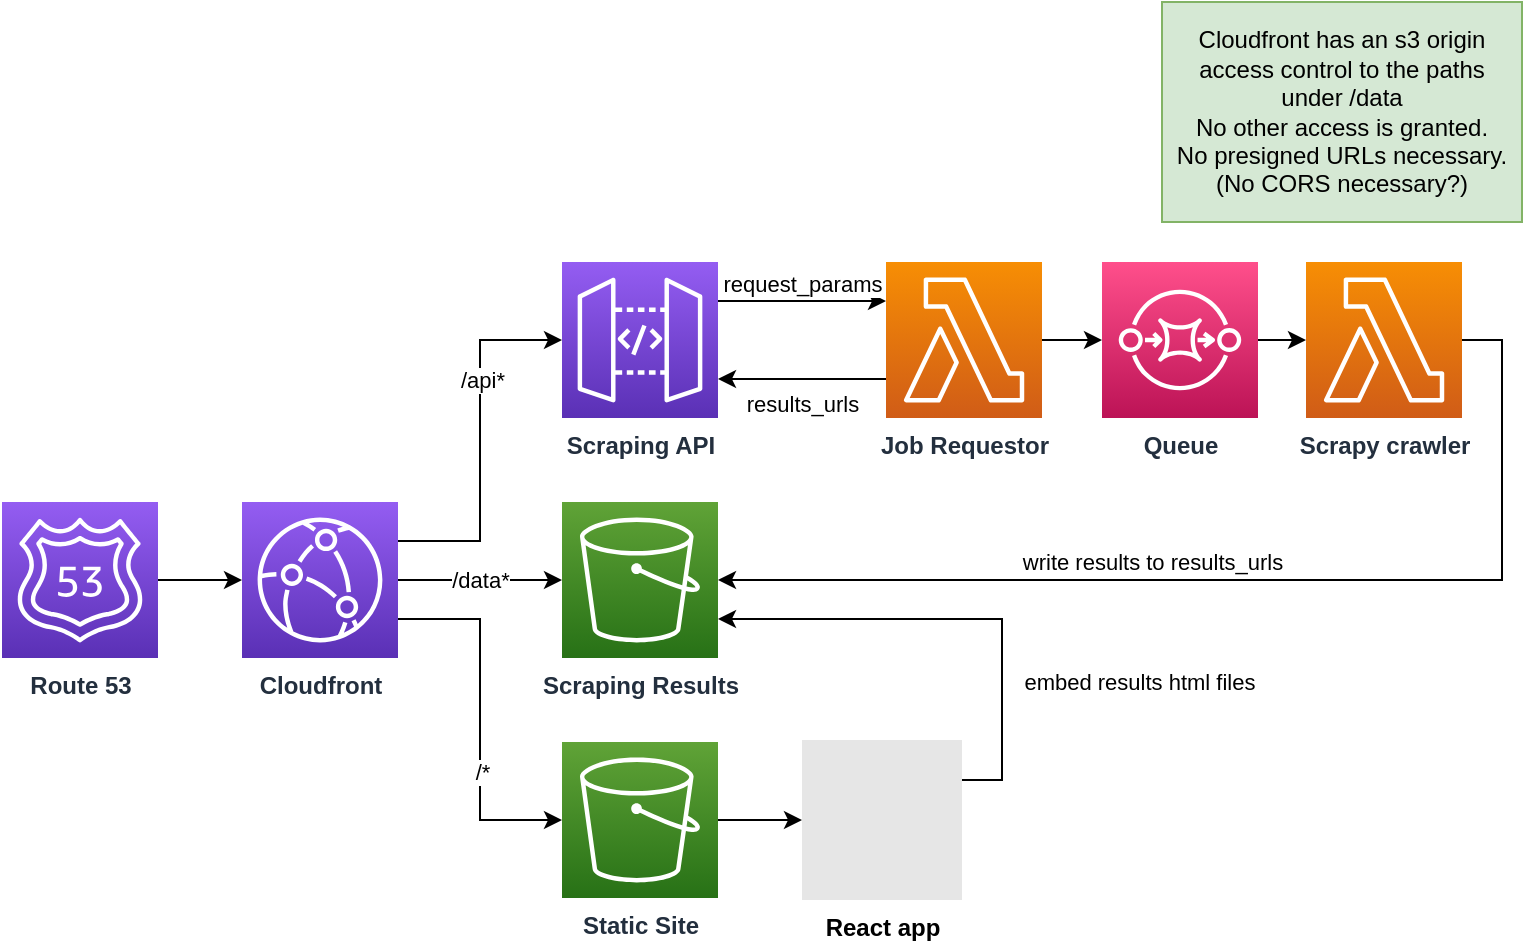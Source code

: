 <mxfile version="21.0.6" type="device"><diagram name="Page-1" id="uiH6IGE6QPj5d3RXEADM"><mxGraphModel dx="954" dy="564" grid="1" gridSize="10" guides="1" tooltips="1" connect="1" arrows="1" fold="1" page="1" pageScale="1" pageWidth="827" pageHeight="1169" math="0" shadow="0"><root><mxCell id="0"/><mxCell id="1" parent="0"/><mxCell id="DiGYAkpig_m5zFw_k9FH-19" style="edgeStyle=orthogonalEdgeStyle;rounded=0;orthogonalLoop=1;jettySize=auto;html=1;entryX=0;entryY=0.5;entryDx=0;entryDy=0;entryPerimeter=0;exitX=1;exitY=0.25;exitDx=0;exitDy=0;exitPerimeter=0;" edge="1" parent="1" source="DiGYAkpig_m5zFw_k9FH-24" target="DiGYAkpig_m5zFw_k9FH-28"><mxGeometry relative="1" as="geometry"/></mxCell><mxCell id="DiGYAkpig_m5zFw_k9FH-20" value="/api*" style="edgeLabel;html=1;align=center;verticalAlign=middle;resizable=0;points=[];" vertex="1" connectable="0" parent="DiGYAkpig_m5zFw_k9FH-19"><mxGeometry x="0.337" y="-1" relative="1" as="geometry"><mxPoint as="offset"/></mxGeometry></mxCell><mxCell id="DiGYAkpig_m5zFw_k9FH-21" value="/data*" style="edgeStyle=orthogonalEdgeStyle;rounded=0;orthogonalLoop=1;jettySize=auto;html=1;" edge="1" parent="1" source="DiGYAkpig_m5zFw_k9FH-24" target="DiGYAkpig_m5zFw_k9FH-29"><mxGeometry relative="1" as="geometry"/></mxCell><mxCell id="DiGYAkpig_m5zFw_k9FH-22" style="edgeStyle=orthogonalEdgeStyle;rounded=0;orthogonalLoop=1;jettySize=auto;html=1;exitX=1;exitY=0.75;exitDx=0;exitDy=0;exitPerimeter=0;entryX=0;entryY=0.5;entryDx=0;entryDy=0;entryPerimeter=0;" edge="1" parent="1" source="DiGYAkpig_m5zFw_k9FH-24" target="DiGYAkpig_m5zFw_k9FH-30"><mxGeometry relative="1" as="geometry"/></mxCell><mxCell id="DiGYAkpig_m5zFw_k9FH-23" value="/*" style="edgeLabel;html=1;align=center;verticalAlign=middle;resizable=0;points=[];" vertex="1" connectable="0" parent="DiGYAkpig_m5zFw_k9FH-22"><mxGeometry x="0.277" y="1" relative="1" as="geometry"><mxPoint y="1" as="offset"/></mxGeometry></mxCell><mxCell id="DiGYAkpig_m5zFw_k9FH-24" value="&lt;b&gt;Cloudfront&lt;/b&gt;" style="sketch=0;points=[[0,0,0],[0.25,0,0],[0.5,0,0],[0.75,0,0],[1,0,0],[0,1,0],[0.25,1,0],[0.5,1,0],[0.75,1,0],[1,1,0],[0,0.25,0],[0,0.5,0],[0,0.75,0],[1,0.25,0],[1,0.5,0],[1,0.75,0]];outlineConnect=0;fontColor=#232F3E;gradientColor=#945DF2;gradientDirection=north;fillColor=#5A30B5;strokeColor=#ffffff;dashed=0;verticalLabelPosition=bottom;verticalAlign=top;align=center;html=1;fontSize=12;fontStyle=0;aspect=fixed;shape=mxgraph.aws4.resourceIcon;resIcon=mxgraph.aws4.cloudfront;" vertex="1" parent="1"><mxGeometry x="160" y="520" width="78" height="78" as="geometry"/></mxCell><mxCell id="DiGYAkpig_m5zFw_k9FH-25" style="edgeStyle=orthogonalEdgeStyle;rounded=0;orthogonalLoop=1;jettySize=auto;html=1;entryX=0;entryY=0.5;entryDx=0;entryDy=0;entryPerimeter=0;" edge="1" parent="1" source="DiGYAkpig_m5zFw_k9FH-26" target="DiGYAkpig_m5zFw_k9FH-24"><mxGeometry relative="1" as="geometry"/></mxCell><mxCell id="DiGYAkpig_m5zFw_k9FH-26" value="&lt;b&gt;Route 53&lt;/b&gt;" style="sketch=0;points=[[0,0,0],[0.25,0,0],[0.5,0,0],[0.75,0,0],[1,0,0],[0,1,0],[0.25,1,0],[0.5,1,0],[0.75,1,0],[1,1,0],[0,0.25,0],[0,0.5,0],[0,0.75,0],[1,0.25,0],[1,0.5,0],[1,0.75,0]];outlineConnect=0;fontColor=#232F3E;gradientColor=#945DF2;gradientDirection=north;fillColor=#5A30B5;strokeColor=#ffffff;dashed=0;verticalLabelPosition=bottom;verticalAlign=top;align=center;html=1;fontSize=12;fontStyle=0;aspect=fixed;shape=mxgraph.aws4.resourceIcon;resIcon=mxgraph.aws4.route_53;" vertex="1" parent="1"><mxGeometry x="40" y="520" width="78" height="78" as="geometry"/></mxCell><mxCell id="DiGYAkpig_m5zFw_k9FH-27" style="edgeStyle=orthogonalEdgeStyle;rounded=0;orthogonalLoop=1;jettySize=auto;html=1;entryX=0;entryY=0.5;entryDx=0;entryDy=0;entryPerimeter=0;startArrow=none;" edge="1" parent="1" source="DiGYAkpig_m5zFw_k9FH-36" target="DiGYAkpig_m5zFw_k9FH-34"><mxGeometry relative="1" as="geometry"/></mxCell><mxCell id="DiGYAkpig_m5zFw_k9FH-43" style="edgeStyle=orthogonalEdgeStyle;rounded=0;orthogonalLoop=1;jettySize=auto;html=1;exitX=1;exitY=0.25;exitDx=0;exitDy=0;exitPerimeter=0;entryX=0;entryY=0.25;entryDx=0;entryDy=0;entryPerimeter=0;" edge="1" parent="1" source="DiGYAkpig_m5zFw_k9FH-28" target="DiGYAkpig_m5zFw_k9FH-42"><mxGeometry relative="1" as="geometry"><mxPoint x="450" y="439" as="sourcePoint"/></mxGeometry></mxCell><mxCell id="DiGYAkpig_m5zFw_k9FH-46" value="request_params" style="edgeLabel;html=1;align=center;verticalAlign=middle;resizable=0;points=[];" vertex="1" connectable="0" parent="DiGYAkpig_m5zFw_k9FH-43"><mxGeometry y="1" relative="1" as="geometry"><mxPoint y="-8" as="offset"/></mxGeometry></mxCell><mxCell id="DiGYAkpig_m5zFw_k9FH-28" value="&lt;b&gt;Scraping API&lt;/b&gt;" style="sketch=0;points=[[0,0,0],[0.25,0,0],[0.5,0,0],[0.75,0,0],[1,0,0],[0,1,0],[0.25,1,0],[0.5,1,0],[0.75,1,0],[1,1,0],[0,0.25,0],[0,0.5,0],[0,0.75,0],[1,0.25,0],[1,0.5,0],[1,0.75,0]];outlineConnect=0;fontColor=#232F3E;gradientColor=#945DF2;gradientDirection=north;fillColor=#5A30B5;strokeColor=#ffffff;dashed=0;verticalLabelPosition=bottom;verticalAlign=top;align=center;html=1;fontSize=12;fontStyle=0;aspect=fixed;shape=mxgraph.aws4.resourceIcon;resIcon=mxgraph.aws4.api_gateway;" vertex="1" parent="1"><mxGeometry x="320" y="400" width="78" height="78" as="geometry"/></mxCell><mxCell id="DiGYAkpig_m5zFw_k9FH-29" value="&lt;b&gt;Scraping Results&lt;/b&gt;" style="sketch=0;points=[[0,0,0],[0.25,0,0],[0.5,0,0],[0.75,0,0],[1,0,0],[0,1,0],[0.25,1,0],[0.5,1,0],[0.75,1,0],[1,1,0],[0,0.25,0],[0,0.5,0],[0,0.75,0],[1,0.25,0],[1,0.5,0],[1,0.75,0]];outlineConnect=0;fontColor=#232F3E;gradientColor=#60A337;gradientDirection=north;fillColor=#277116;strokeColor=#ffffff;dashed=0;verticalLabelPosition=bottom;verticalAlign=top;align=center;html=1;fontSize=12;fontStyle=0;aspect=fixed;shape=mxgraph.aws4.resourceIcon;resIcon=mxgraph.aws4.s3;" vertex="1" parent="1"><mxGeometry x="320" y="520" width="78" height="78" as="geometry"/></mxCell><mxCell id="DiGYAkpig_m5zFw_k9FH-38" style="edgeStyle=orthogonalEdgeStyle;rounded=0;orthogonalLoop=1;jettySize=auto;html=1;entryX=0;entryY=0.5;entryDx=0;entryDy=0;" edge="1" parent="1" source="DiGYAkpig_m5zFw_k9FH-30" target="DiGYAkpig_m5zFw_k9FH-31"><mxGeometry relative="1" as="geometry"/></mxCell><mxCell id="DiGYAkpig_m5zFw_k9FH-30" value="&lt;b&gt;Static Site&lt;/b&gt;" style="sketch=0;points=[[0,0,0],[0.25,0,0],[0.5,0,0],[0.75,0,0],[1,0,0],[0,1,0],[0.25,1,0],[0.5,1,0],[0.75,1,0],[1,1,0],[0,0.25,0],[0,0.5,0],[0,0.75,0],[1,0.25,0],[1,0.5,0],[1,0.75,0]];outlineConnect=0;fontColor=#232F3E;gradientColor=#60A337;gradientDirection=north;fillColor=#277116;strokeColor=#ffffff;dashed=0;verticalLabelPosition=bottom;verticalAlign=top;align=center;html=1;fontSize=12;fontStyle=0;aspect=fixed;shape=mxgraph.aws4.resourceIcon;resIcon=mxgraph.aws4.s3;" vertex="1" parent="1"><mxGeometry x="320" y="640" width="78" height="78" as="geometry"/></mxCell><mxCell id="DiGYAkpig_m5zFw_k9FH-49" style="edgeStyle=orthogonalEdgeStyle;rounded=0;orthogonalLoop=1;jettySize=auto;html=1;exitX=1;exitY=0.25;exitDx=0;exitDy=0;entryX=1;entryY=0.75;entryDx=0;entryDy=0;entryPerimeter=0;" edge="1" parent="1" source="DiGYAkpig_m5zFw_k9FH-31" target="DiGYAkpig_m5zFw_k9FH-29"><mxGeometry relative="1" as="geometry"/></mxCell><mxCell id="DiGYAkpig_m5zFw_k9FH-50" value="embed results html files&amp;nbsp;" style="edgeLabel;html=1;align=center;verticalAlign=middle;resizable=0;points=[];" vertex="1" connectable="0" parent="DiGYAkpig_m5zFw_k9FH-49"><mxGeometry x="-0.645" y="-1" relative="1" as="geometry"><mxPoint x="69" y="-26" as="offset"/></mxGeometry></mxCell><mxCell id="DiGYAkpig_m5zFw_k9FH-31" value="&lt;b&gt;React app&lt;/b&gt;" style="shape=image;html=1;verticalAlign=top;verticalLabelPosition=bottom;labelBackgroundColor=#ffffff;imageAspect=0;aspect=fixed;image=https://cdn1.iconfinder.com/data/icons/unicons-line-vol-5/24/react-128.png;imageBackground=#E6E6E6;" vertex="1" parent="1"><mxGeometry x="440" y="639" width="80" height="80" as="geometry"/></mxCell><mxCell id="DiGYAkpig_m5zFw_k9FH-32" style="edgeStyle=orthogonalEdgeStyle;rounded=0;orthogonalLoop=1;jettySize=auto;html=1;entryX=1;entryY=0.5;entryDx=0;entryDy=0;entryPerimeter=0;" edge="1" parent="1" source="DiGYAkpig_m5zFw_k9FH-34" target="DiGYAkpig_m5zFw_k9FH-29"><mxGeometry relative="1" as="geometry"><Array as="points"><mxPoint x="790" y="439"/><mxPoint x="790" y="559"/></Array></mxGeometry></mxCell><mxCell id="DiGYAkpig_m5zFw_k9FH-33" value="write results to results_urls" style="edgeLabel;html=1;align=center;verticalAlign=middle;resizable=0;points=[];" vertex="1" connectable="0" parent="DiGYAkpig_m5zFw_k9FH-32"><mxGeometry x="0.347" y="1" relative="1" as="geometry"><mxPoint x="43" y="-10" as="offset"/></mxGeometry></mxCell><mxCell id="DiGYAkpig_m5zFw_k9FH-34" value="&lt;b&gt;Scrapy crawler&lt;/b&gt;" style="sketch=0;points=[[0,0,0],[0.25,0,0],[0.5,0,0],[0.75,0,0],[1,0,0],[0,1,0],[0.25,1,0],[0.5,1,0],[0.75,1,0],[1,1,0],[0,0.25,0],[0,0.5,0],[0,0.75,0],[1,0.25,0],[1,0.5,0],[1,0.75,0]];outlineConnect=0;fontColor=#232F3E;gradientColor=#F78E04;gradientDirection=north;fillColor=#D05C17;strokeColor=#ffffff;dashed=0;verticalLabelPosition=bottom;verticalAlign=top;align=center;html=1;fontSize=12;fontStyle=0;aspect=fixed;shape=mxgraph.aws4.resourceIcon;resIcon=mxgraph.aws4.lambda;" vertex="1" parent="1"><mxGeometry x="692" y="400" width="78" height="78" as="geometry"/></mxCell><mxCell id="DiGYAkpig_m5zFw_k9FH-35" value="" style="shape=image;verticalLabelPosition=bottom;labelBackgroundColor=default;verticalAlign=top;aspect=fixed;imageAspect=0;image=https://cdn3.iconfinder.com/data/icons/logos-and-brands-adobe/512/267_Python-512.png;" vertex="1" parent="1"><mxGeometry x="728" y="400" width="42" height="42" as="geometry"/></mxCell><mxCell id="DiGYAkpig_m5zFw_k9FH-36" value="&lt;b&gt;Queue&lt;/b&gt;" style="sketch=0;points=[[0,0,0],[0.25,0,0],[0.5,0,0],[0.75,0,0],[1,0,0],[0,1,0],[0.25,1,0],[0.5,1,0],[0.75,1,0],[1,1,0],[0,0.25,0],[0,0.5,0],[0,0.75,0],[1,0.25,0],[1,0.5,0],[1,0.75,0]];outlineConnect=0;fontColor=#232F3E;gradientColor=#FF4F8B;gradientDirection=north;fillColor=#BC1356;strokeColor=#ffffff;dashed=0;verticalLabelPosition=bottom;verticalAlign=top;align=center;html=1;fontSize=12;fontStyle=0;aspect=fixed;shape=mxgraph.aws4.resourceIcon;resIcon=mxgraph.aws4.sqs;" vertex="1" parent="1"><mxGeometry x="590" y="400" width="78" height="78" as="geometry"/></mxCell><mxCell id="DiGYAkpig_m5zFw_k9FH-44" style="edgeStyle=orthogonalEdgeStyle;rounded=0;orthogonalLoop=1;jettySize=auto;html=1;entryX=0;entryY=0.5;entryDx=0;entryDy=0;entryPerimeter=0;" edge="1" parent="1" source="DiGYAkpig_m5zFw_k9FH-42" target="DiGYAkpig_m5zFw_k9FH-36"><mxGeometry relative="1" as="geometry"/></mxCell><mxCell id="DiGYAkpig_m5zFw_k9FH-45" value="results_urls" style="edgeStyle=orthogonalEdgeStyle;rounded=0;orthogonalLoop=1;jettySize=auto;html=1;exitX=0;exitY=0.75;exitDx=0;exitDy=0;exitPerimeter=0;entryX=1;entryY=0.75;entryDx=0;entryDy=0;entryPerimeter=0;" edge="1" parent="1" source="DiGYAkpig_m5zFw_k9FH-42" target="DiGYAkpig_m5zFw_k9FH-28"><mxGeometry y="12" relative="1" as="geometry"><mxPoint as="offset"/></mxGeometry></mxCell><mxCell id="DiGYAkpig_m5zFw_k9FH-42" value="&lt;b&gt;Job Requestor&lt;/b&gt;" style="sketch=0;points=[[0,0,0],[0.25,0,0],[0.5,0,0],[0.75,0,0],[1,0,0],[0,1,0],[0.25,1,0],[0.5,1,0],[0.75,1,0],[1,1,0],[0,0.25,0],[0,0.5,0],[0,0.75,0],[1,0.25,0],[1,0.5,0],[1,0.75,0]];outlineConnect=0;fontColor=#232F3E;gradientColor=#F78E04;gradientDirection=north;fillColor=#D05C17;strokeColor=#ffffff;dashed=0;verticalLabelPosition=bottom;verticalAlign=top;align=center;html=1;fontSize=12;fontStyle=0;aspect=fixed;shape=mxgraph.aws4.resourceIcon;resIcon=mxgraph.aws4.lambda;" vertex="1" parent="1"><mxGeometry x="482" y="400" width="78" height="78" as="geometry"/></mxCell><mxCell id="DiGYAkpig_m5zFw_k9FH-47" value="Cloudfront has an s3 origin access control to the paths under /data&lt;br&gt;No other access is granted.&lt;br&gt;No presigned URLs necessary.&lt;br&gt;(No CORS necessary?)" style="rounded=0;whiteSpace=wrap;html=1;spacing=5;fillColor=#d5e8d4;strokeColor=#82b366;" vertex="1" parent="1"><mxGeometry x="620" y="270" width="180" height="110" as="geometry"/></mxCell><mxCell id="DiGYAkpig_m5zFw_k9FH-48" value="" style="shape=image;verticalLabelPosition=bottom;labelBackgroundColor=default;verticalAlign=top;aspect=fixed;imageAspect=0;image=https://cdn3.iconfinder.com/data/icons/logos-and-brands-adobe/512/267_Python-512.png;" vertex="1" parent="1"><mxGeometry x="518" y="400" width="42" height="42" as="geometry"/></mxCell></root></mxGraphModel></diagram></mxfile>